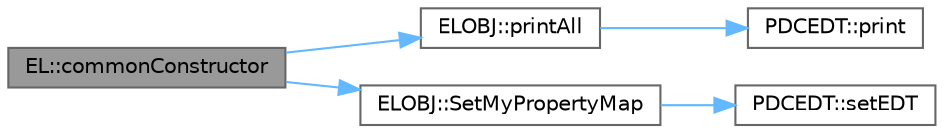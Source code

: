 digraph "EL::commonConstructor"
{
 // LATEX_PDF_SIZE
  bgcolor="transparent";
  edge [fontname=Helvetica,fontsize=10,labelfontname=Helvetica,labelfontsize=10];
  node [fontname=Helvetica,fontsize=10,shape=box,height=0.2,width=0.4];
  rankdir="LR";
  Node1 [label="EL::commonConstructor",height=0.2,width=0.4,color="gray40", fillcolor="grey60", style="filled", fontcolor="black",tooltip="コンストラクタ共通処理"];
  Node1 -> Node2 [color="steelblue1",style="solid"];
  Node2 [label="ELOBJ::printAll",height=0.2,width=0.4,color="grey40", fillcolor="white", style="filled",URL="$class_e_l_o_b_j.html#a262bfd0930406b6833070140721d70d3",tooltip="null以外のEPCを全部出力"];
  Node2 -> Node3 [color="steelblue1",style="solid"];
  Node3 [label="PDCEDT::print",height=0.2,width=0.4,color="grey40", fillcolor="white", style="filled",URL="$class_p_d_c_e_d_t.html#a2fedd0a51fc970f57b19fa2d1e7b8c7f",tooltip="デバグ用の標準出力"];
  Node1 -> Node4 [color="steelblue1",style="solid"];
  Node4 [label="ELOBJ::SetMyPropertyMap",height=0.2,width=0.4,color="grey40", fillcolor="white", style="filled",URL="$class_e_l_o_b_j.html#a43860eb81d06e0940a04f756b2ce6ab9",tooltip="Profile(0x9d, 0x9e, 0x9f)を計算してPDCとEDTを設定する"];
  Node4 -> Node5 [color="steelblue1",style="solid"];
  Node5 [label="PDCEDT::setEDT",height=0.2,width=0.4,color="grey40", fillcolor="white", style="filled",URL="$class_p_d_c_e_d_t.html#adf332064486b2b0e7e608a18a82bd318",tooltip="EDT setter"];
}
